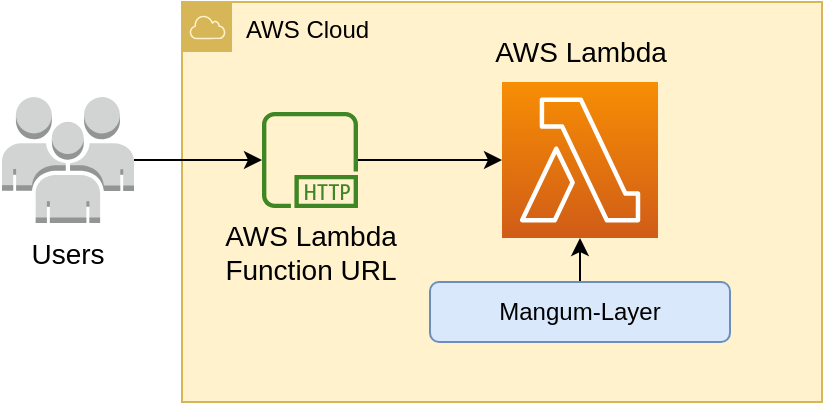 <mxfile version="21.3.6" type="device">
  <diagram name="Page-1" id="vtc3H7QWTGBQVeGK8XM8">
    <mxGraphModel dx="666" dy="374" grid="1" gridSize="10" guides="1" tooltips="1" connect="1" arrows="1" fold="1" page="1" pageScale="1" pageWidth="850" pageHeight="1100" math="0" shadow="0">
      <root>
        <mxCell id="0" />
        <mxCell id="1" parent="0" />
        <mxCell id="jlDc-I086ySutYxGqEFr-1" value="AWS Cloud" style="sketch=0;outlineConnect=0;html=1;whiteSpace=wrap;fontSize=12;fontStyle=0;shape=mxgraph.aws4.group;grIcon=mxgraph.aws4.group_aws_cloud;strokeColor=#d6b656;fillColor=#fff2cc;verticalAlign=top;align=left;spacingLeft=30;dashed=0;" vertex="1" parent="1">
          <mxGeometry x="120" y="40" width="320" height="200" as="geometry" />
        </mxCell>
        <mxCell id="jlDc-I086ySutYxGqEFr-2" value="" style="sketch=0;points=[[0,0,0],[0.25,0,0],[0.5,0,0],[0.75,0,0],[1,0,0],[0,1,0],[0.25,1,0],[0.5,1,0],[0.75,1,0],[1,1,0],[0,0.25,0],[0,0.5,0],[0,0.75,0],[1,0.25,0],[1,0.5,0],[1,0.75,0]];outlineConnect=0;fontColor=#232F3E;gradientColor=#F78E04;gradientDirection=north;fillColor=#D05C17;strokeColor=#ffffff;dashed=0;verticalLabelPosition=bottom;verticalAlign=top;align=center;html=1;fontSize=12;fontStyle=0;aspect=fixed;shape=mxgraph.aws4.resourceIcon;resIcon=mxgraph.aws4.lambda;" vertex="1" parent="1">
          <mxGeometry x="280" y="80" width="78" height="78" as="geometry" />
        </mxCell>
        <mxCell id="jlDc-I086ySutYxGqEFr-3" value="&lt;font style=&quot;font-size: 14px;&quot;&gt;&lt;span&gt;AWS Lambda&lt;/span&gt;&lt;/font&gt;" style="text;html=1;strokeColor=none;fillColor=none;align=center;verticalAlign=middle;whiteSpace=wrap;rounded=0;fontStyle=0" vertex="1" parent="1">
          <mxGeometry x="268.5" y="50" width="101" height="30" as="geometry" />
        </mxCell>
        <mxCell id="jlDc-I086ySutYxGqEFr-11" style="edgeStyle=orthogonalEdgeStyle;rounded=0;orthogonalLoop=1;jettySize=auto;html=1;exitX=0.5;exitY=0;exitDx=0;exitDy=0;entryX=0.5;entryY=1;entryDx=0;entryDy=0;entryPerimeter=0;" edge="1" parent="1" source="jlDc-I086ySutYxGqEFr-4" target="jlDc-I086ySutYxGqEFr-2">
          <mxGeometry relative="1" as="geometry" />
        </mxCell>
        <mxCell id="jlDc-I086ySutYxGqEFr-4" value="Mangum-Layer" style="rounded=1;whiteSpace=wrap;html=1;fillColor=#dae8fc;strokeColor=#6c8ebf;" vertex="1" parent="1">
          <mxGeometry x="244" y="180" width="150" height="30" as="geometry" />
        </mxCell>
        <mxCell id="jlDc-I086ySutYxGqEFr-12" style="edgeStyle=orthogonalEdgeStyle;rounded=0;orthogonalLoop=1;jettySize=auto;html=1;exitX=1;exitY=0.5;exitDx=0;exitDy=0;exitPerimeter=0;" edge="1" parent="1" source="jlDc-I086ySutYxGqEFr-5" target="jlDc-I086ySutYxGqEFr-7">
          <mxGeometry relative="1" as="geometry" />
        </mxCell>
        <mxCell id="jlDc-I086ySutYxGqEFr-5" value="" style="outlineConnect=0;dashed=0;verticalLabelPosition=bottom;verticalAlign=top;align=center;html=1;shape=mxgraph.aws3.users;fillColor=#D2D3D3;gradientColor=none;" vertex="1" parent="1">
          <mxGeometry x="30" y="87.5" width="66" height="63" as="geometry" />
        </mxCell>
        <mxCell id="jlDc-I086ySutYxGqEFr-10" style="edgeStyle=orthogonalEdgeStyle;rounded=0;orthogonalLoop=1;jettySize=auto;html=1;entryX=0;entryY=0.5;entryDx=0;entryDy=0;entryPerimeter=0;" edge="1" parent="1" source="jlDc-I086ySutYxGqEFr-7" target="jlDc-I086ySutYxGqEFr-2">
          <mxGeometry relative="1" as="geometry" />
        </mxCell>
        <mxCell id="jlDc-I086ySutYxGqEFr-7" value="" style="sketch=0;outlineConnect=0;fontColor=#232F3E;gradientColor=none;fillColor=#3F8624;strokeColor=none;dashed=0;verticalLabelPosition=bottom;verticalAlign=top;align=center;html=1;fontSize=12;fontStyle=0;aspect=fixed;pointerEvents=1;shape=mxgraph.aws4.http_protocol;" vertex="1" parent="1">
          <mxGeometry x="160" y="95" width="48" height="48" as="geometry" />
        </mxCell>
        <mxCell id="jlDc-I086ySutYxGqEFr-8" value="&lt;font style=&quot;font-size: 14px;&quot;&gt;&lt;span&gt;AWS Lambda&lt;br&gt;Function URL&lt;br&gt;&lt;/span&gt;&lt;/font&gt;" style="text;html=1;strokeColor=none;fillColor=none;align=center;verticalAlign=middle;whiteSpace=wrap;rounded=0;fontStyle=0" vertex="1" parent="1">
          <mxGeometry x="133.5" y="150" width="101" height="30" as="geometry" />
        </mxCell>
        <mxCell id="jlDc-I086ySutYxGqEFr-13" value="" style="shape=image;verticalLabelPosition=bottom;labelBackgroundColor=default;verticalAlign=top;aspect=fixed;imageAspect=0;image=https://fastapi.tiangolo.com/img/logo-margin/logo-teal.png;" vertex="1" parent="1">
          <mxGeometry x="274.83" y="210" width="83.17" height="30" as="geometry" />
        </mxCell>
        <mxCell id="jlDc-I086ySutYxGqEFr-15" value="&lt;font style=&quot;font-size: 14px;&quot;&gt;&lt;span&gt;Users&lt;/span&gt;&lt;/font&gt;" style="text;html=1;strokeColor=none;fillColor=none;align=center;verticalAlign=middle;whiteSpace=wrap;rounded=0;fontStyle=0" vertex="1" parent="1">
          <mxGeometry x="39.25" y="150.5" width="47.5" height="30" as="geometry" />
        </mxCell>
      </root>
    </mxGraphModel>
  </diagram>
</mxfile>
